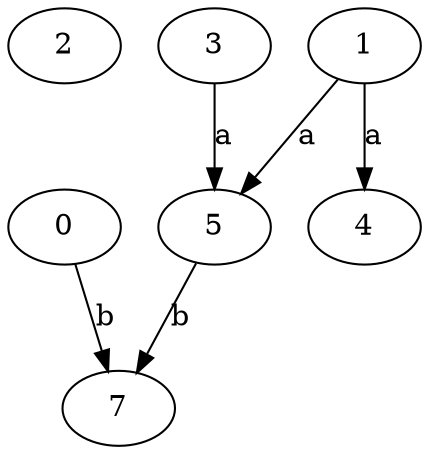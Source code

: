 strict digraph  {
2;
0;
3;
1;
4;
5;
7;
0 -> 7  [label=b];
3 -> 5  [label=a];
1 -> 4  [label=a];
1 -> 5  [label=a];
5 -> 7  [label=b];
}
